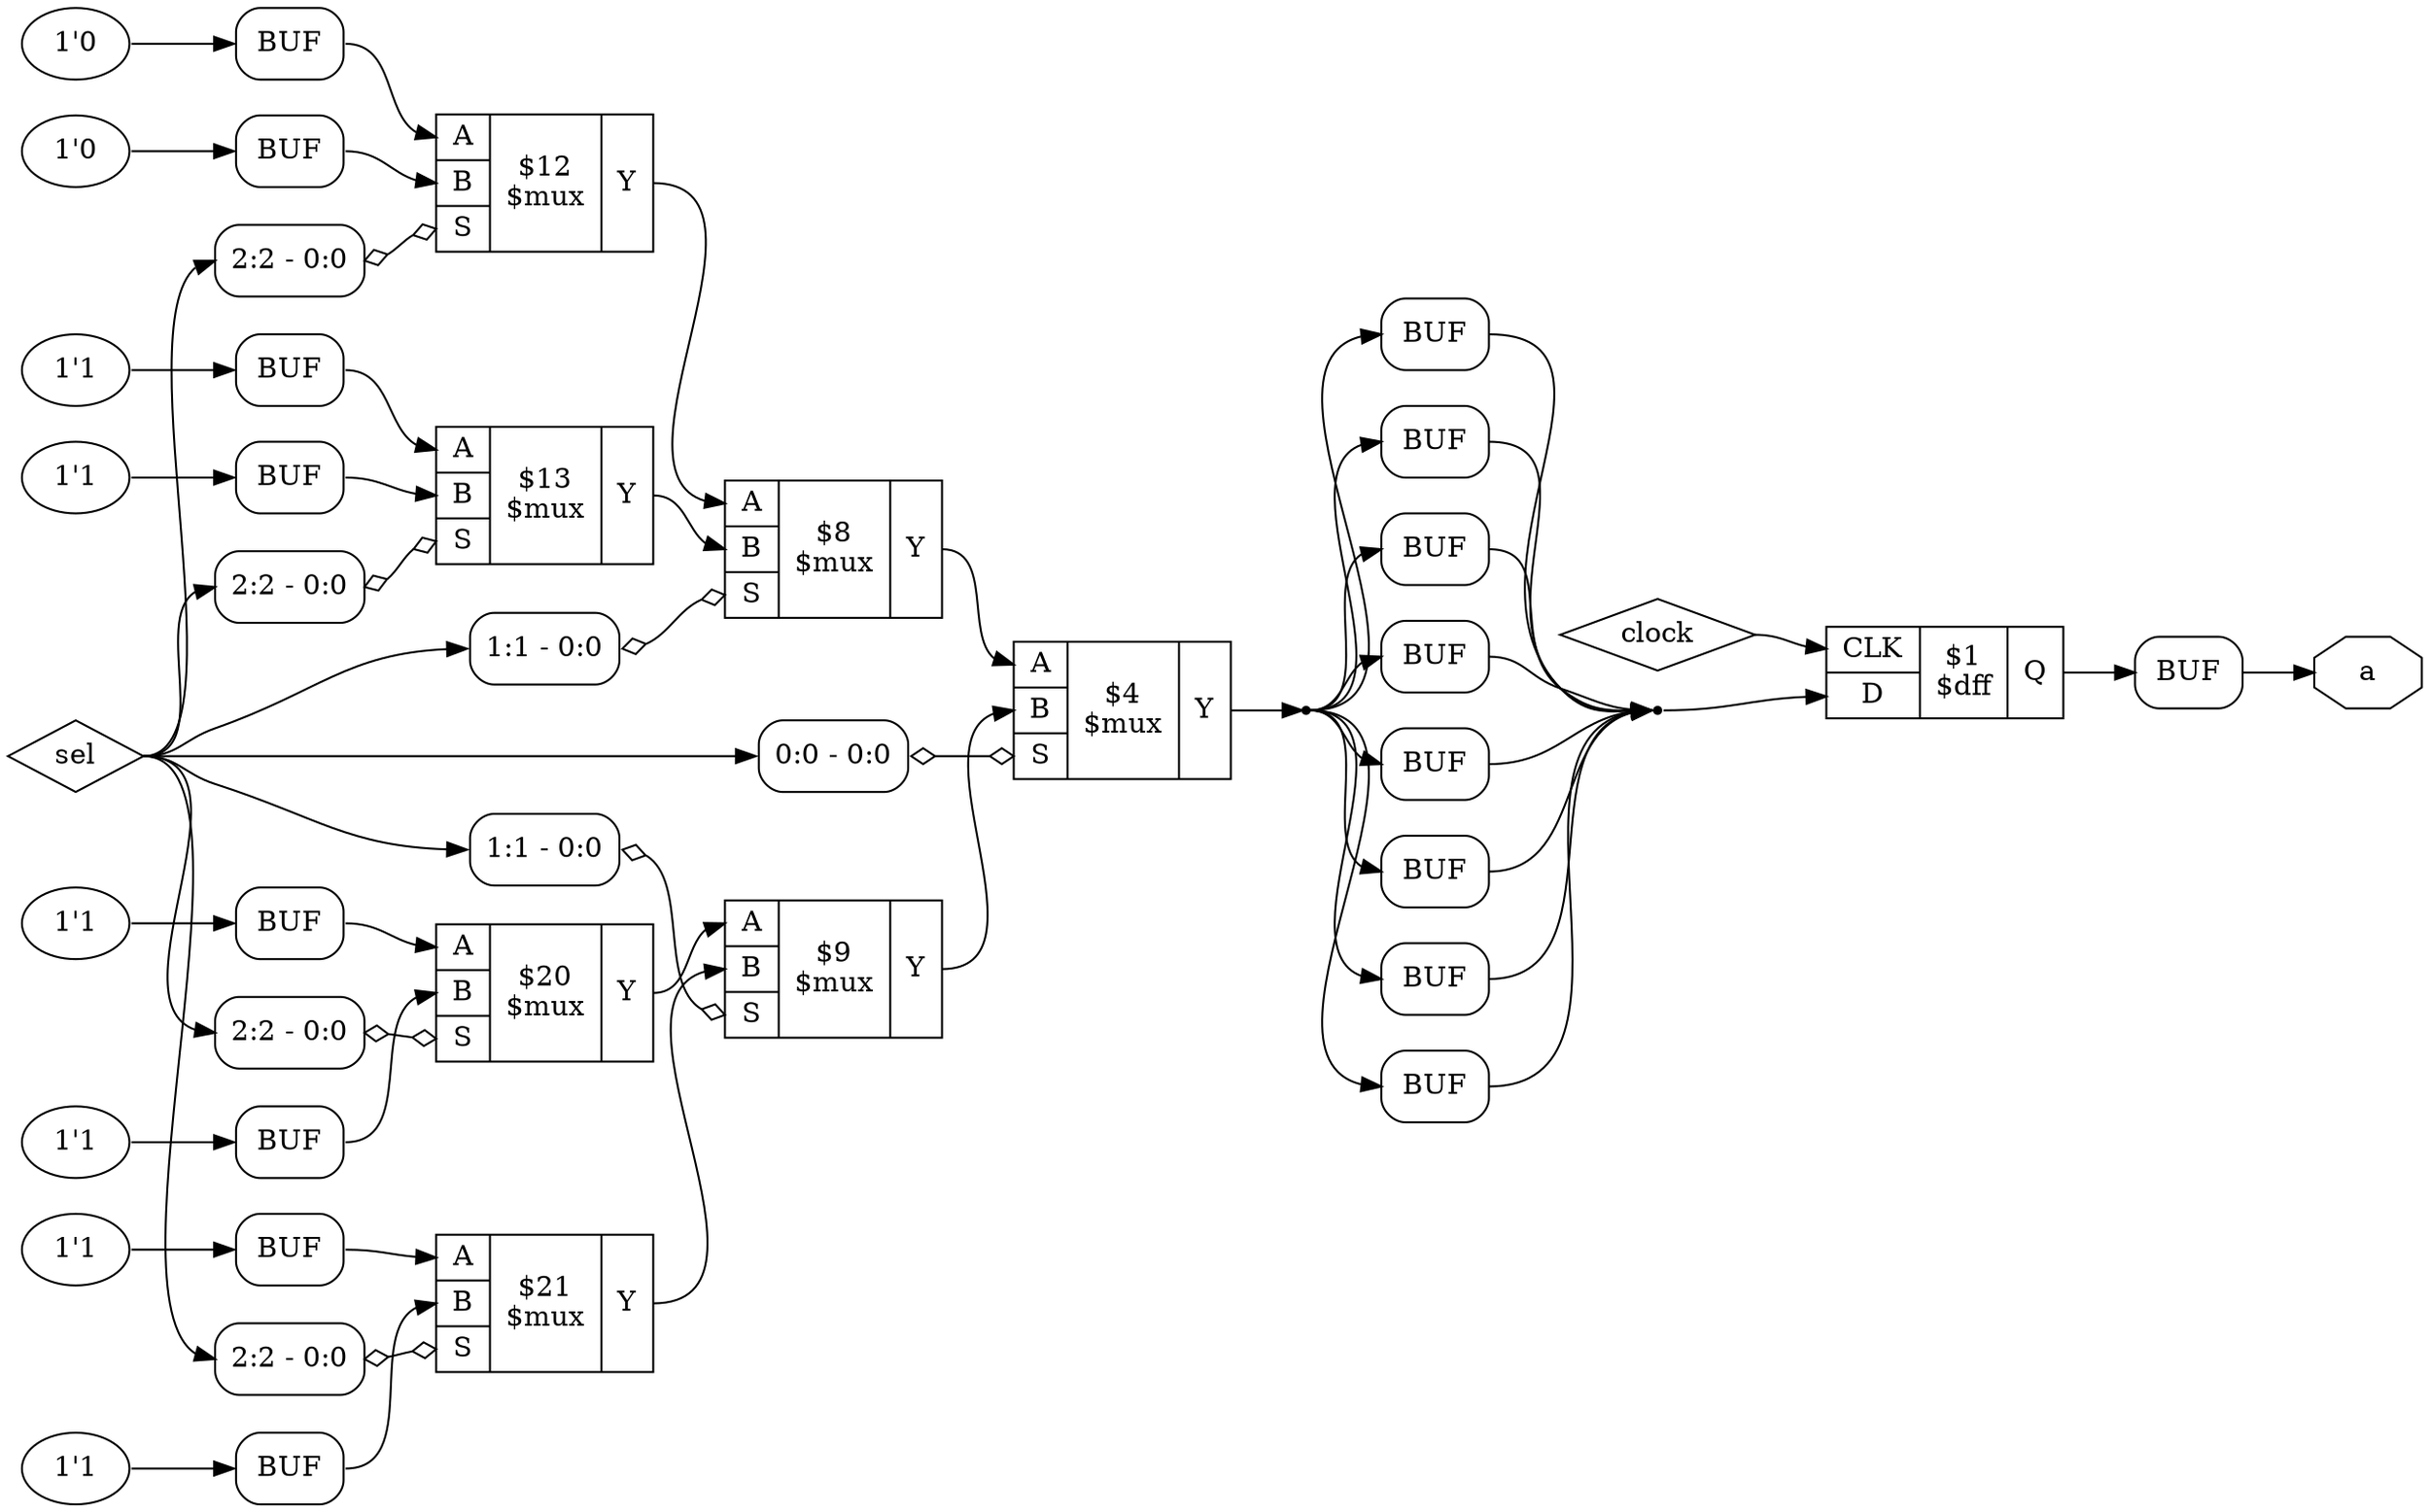 digraph "" {
label="";
rankdir="LR";
remincross=true;
n18 [ shape=diamond, label="clock", color="black", fontcolor="black" ];
n19 [ shape=diamond, label="sel", color="black", fontcolor="black" ];
n20 [ shape=octagon, label="a", color="black", fontcolor="black" ];
c25 [ shape=record, label="{{<p21> A|<p22> B|<p23> S}|$21\n$mux|{<p24> Y}}" ];
x0 [ shape=record, style=rounded, label="<s0> 2:2 - 0:0 " ];
x0:e -> c25:p23:w [arrowhead=odiamond, arrowtail=odiamond, dir=both, color="black", label=""];
c26 [ shape=record, label="{{<p21> A|<p22> B|<p23> S}|$20\n$mux|{<p24> Y}}" ];
x1 [ shape=record, style=rounded, label="<s0> 2:2 - 0:0 " ];
x1:e -> c26:p23:w [arrowhead=odiamond, arrowtail=odiamond, dir=both, color="black", label=""];
c27 [ shape=record, label="{{<p21> A|<p22> B|<p23> S}|$13\n$mux|{<p24> Y}}" ];
x2 [ shape=record, style=rounded, label="<s0> 2:2 - 0:0 " ];
x2:e -> c27:p23:w [arrowhead=odiamond, arrowtail=odiamond, dir=both, color="black", label=""];
c28 [ shape=record, label="{{<p21> A|<p22> B|<p23> S}|$12\n$mux|{<p24> Y}}" ];
x3 [ shape=record, style=rounded, label="<s0> 2:2 - 0:0 " ];
x3:e -> c28:p23:w [arrowhead=odiamond, arrowtail=odiamond, dir=both, color="black", label=""];
c29 [ shape=record, label="{{<p21> A|<p22> B|<p23> S}|$9\n$mux|{<p24> Y}}" ];
x4 [ shape=record, style=rounded, label="<s0> 1:1 - 0:0 " ];
x4:e -> c29:p23:w [arrowhead=odiamond, arrowtail=odiamond, dir=both, color="black", label=""];
c30 [ shape=record, label="{{<p21> A|<p22> B|<p23> S}|$8\n$mux|{<p24> Y}}" ];
x5 [ shape=record, style=rounded, label="<s0> 1:1 - 0:0 " ];
x5:e -> c30:p23:w [arrowhead=odiamond, arrowtail=odiamond, dir=both, color="black", label=""];
c31 [ shape=record, label="{{<p21> A|<p22> B|<p23> S}|$4\n$mux|{<p24> Y}}" ];
x6 [ shape=record, style=rounded, label="<s0> 0:0 - 0:0 " ];
x6:e -> c31:p23:w [arrowhead=odiamond, arrowtail=odiamond, dir=both, color="black", label=""];
c35 [ shape=record, label="{{<p32> CLK|<p33> D}|$1\n$dff|{<p34> Q}}" ];
v7 [ label="1'0" ];
x8 [shape=box, style=rounded, label="BUF"];
x9 [shape=box, style=rounded, label="BUF"];
x10 [shape=box, style=rounded, label="BUF"];
v11 [ label="1'1" ];
x12 [shape=box, style=rounded, label="BUF"];
x13 [shape=box, style=rounded, label="BUF"];
v14 [ label="1'1" ];
x15 [shape=box, style=rounded, label="BUF"];
x16 [shape=box, style=rounded, label="BUF"];
v17 [ label="1'1" ];
x18 [shape=box, style=rounded, label="BUF"];
x19 [shape=box, style=rounded, label="BUF"];
v20 [ label="1'0" ];
x21 [shape=box, style=rounded, label="BUF"];
x22 [shape=box, style=rounded, label="BUF"];
v23 [ label="1'1" ];
x24 [shape=box, style=rounded, label="BUF"];
x25 [shape=box, style=rounded, label="BUF"];
v26 [ label="1'1" ];
x27 [shape=box, style=rounded, label="BUF"];
x28 [shape=box, style=rounded, label="BUF"];
v29 [ label="1'1" ];
x30 [shape=box, style=rounded, label="BUF"];
x31 [shape=box, style=rounded, label="BUF"];
x30:e:e -> c25:p22:w [color="black", label=""];
x8:e:e -> c28:p21:w [color="black", label=""];
c27:p24:e -> c30:p22:w [color="black", label=""];
c28:p24:e -> c30:p21:w [color="black", label=""];
c29:p24:e -> c31:p22:w [color="black", label=""];
c30:p24:e -> c31:p21:w [color="black", label=""];
n15 [ shape=point ];
c31:p24:e -> n15:w [color="black", label=""];
n15:e -> x13:w:w [color="black", label=""];
n15:e -> x16:w:w [color="black", label=""];
n15:e -> x19:w:w [color="black", label=""];
n15:e -> x22:w:w [color="black", label=""];
n15:e -> x25:w:w [color="black", label=""];
n15:e -> x28:w:w [color="black", label=""];
n15:e -> x31:w:w [color="black", label=""];
n15:e -> x9:w:w [color="black", label=""];
n16 [ shape=point ];
x13:e:e -> n16:w [color="black", label=""];
x16:e:e -> n16:w [color="black", label=""];
x19:e:e -> n16:w [color="black", label=""];
x22:e:e -> n16:w [color="black", label=""];
x25:e:e -> n16:w [color="black", label=""];
x28:e:e -> n16:w [color="black", label=""];
x31:e:e -> n16:w [color="black", label=""];
x9:e:e -> n16:w [color="black", label=""];
n16:e -> c35:p33:w [color="black", label=""];
c35:p34:e -> x10:w:w [color="black", label=""];
n18:e -> c35:p32:w [color="black", label=""];
n19:e -> x0:s0:w [color="black", label=""];
n19:e -> x1:s0:w [color="black", label=""];
n19:e -> x2:s0:w [color="black", label=""];
n19:e -> x3:s0:w [color="black", label=""];
n19:e -> x4:s0:w [color="black", label=""];
n19:e -> x5:s0:w [color="black", label=""];
n19:e -> x6:s0:w [color="black", label=""];
x18:e:e -> c25:p21:w [color="black", label=""];
x10:e:e -> n20:w [color="black", label=""];
x24:e:e -> c26:p22:w [color="black", label=""];
x12:e:e -> c26:p21:w [color="black", label=""];
c25:p24:e -> c29:p22:w [color="black", label=""];
c26:p24:e -> c29:p21:w [color="black", label=""];
x27:e:e -> c27:p22:w [color="black", label=""];
x15:e:e -> c27:p21:w [color="black", label=""];
x21:e:e -> c28:p22:w [color="black", label=""];
v11:e -> x12:w:w [color="black", label=""];
v14:e -> x15:w:w [color="black", label=""];
v17:e -> x18:w:w [color="black", label=""];
v20:e -> x21:w:w [color="black", label=""];
v23:e -> x24:w:w [color="black", label=""];
v26:e -> x27:w:w [color="black", label=""];
v29:e -> x30:w:w [color="black", label=""];
v7:e -> x8:w:w [color="black", label=""];
}
